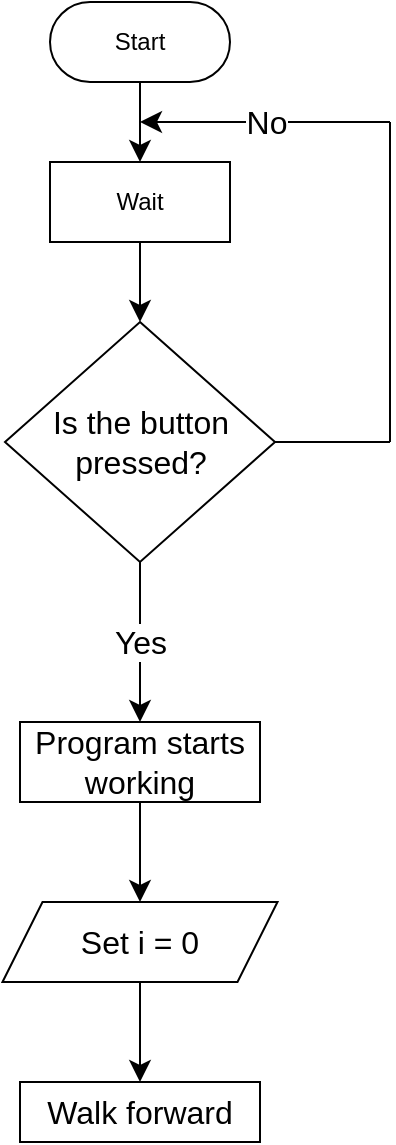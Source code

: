 <mxfile version="21.6.8" type="github">
  <diagram id="kgpKYQtTHZ0yAKxKKP6v" name="Page-1">
    <mxGraphModel dx="2376" dy="2336" grid="1" gridSize="10" guides="1" tooltips="1" connect="1" arrows="1" fold="1" page="1" pageScale="1" pageWidth="850" pageHeight="1100" math="0" shadow="0">
      <root>
        <mxCell id="0" />
        <mxCell id="1" parent="0" />
        <mxCell id="4tc-Ye8Xf14tp79s6xj0-21" value="Set i = 0" style="shape=parallelogram;perimeter=parallelogramPerimeter;whiteSpace=wrap;html=1;fixedSize=1;fontSize=16;" vertex="1" parent="1">
          <mxGeometry x="286.25" y="850" width="137.5" height="40" as="geometry" />
        </mxCell>
        <mxCell id="3nuBFxr9cyL0pnOWT2aG-6" value="Start" style="rounded=1;whiteSpace=wrap;html=1;arcSize=50;" parent="1" vertex="1">
          <mxGeometry x="310" y="400" width="90" height="40" as="geometry" />
        </mxCell>
        <mxCell id="3nuBFxr9cyL0pnOWT2aG-7" value="Wait" style="rounded=0;whiteSpace=wrap;html=1;" parent="1" vertex="1">
          <mxGeometry x="310" y="480" width="90" height="40" as="geometry" />
        </mxCell>
        <mxCell id="4tc-Ye8Xf14tp79s6xj0-3" value="" style="endArrow=classic;html=1;rounded=0;fontSize=12;startSize=8;endSize=8;curved=1;entryX=0.5;entryY=0;entryDx=0;entryDy=0;exitX=0.5;exitY=1;exitDx=0;exitDy=0;" edge="1" parent="1" source="3nuBFxr9cyL0pnOWT2aG-6" target="3nuBFxr9cyL0pnOWT2aG-7">
          <mxGeometry width="50" height="50" relative="1" as="geometry">
            <mxPoint x="295" y="460" as="sourcePoint" />
            <mxPoint x="310" y="470" as="targetPoint" />
          </mxGeometry>
        </mxCell>
        <mxCell id="4tc-Ye8Xf14tp79s6xj0-5" value="Is the button pressed?" style="rhombus;whiteSpace=wrap;html=1;fontSize=16;" vertex="1" parent="1">
          <mxGeometry x="287.5" y="560" width="135" height="120" as="geometry" />
        </mxCell>
        <mxCell id="4tc-Ye8Xf14tp79s6xj0-6" value="" style="endArrow=classic;html=1;rounded=0;fontSize=12;startSize=8;endSize=8;curved=1;exitX=0.5;exitY=1;exitDx=0;exitDy=0;entryX=0.5;entryY=0;entryDx=0;entryDy=0;" edge="1" parent="1" source="3nuBFxr9cyL0pnOWT2aG-7" target="4tc-Ye8Xf14tp79s6xj0-5">
          <mxGeometry width="50" height="50" relative="1" as="geometry">
            <mxPoint x="420" y="570" as="sourcePoint" />
            <mxPoint x="470" y="520" as="targetPoint" />
          </mxGeometry>
        </mxCell>
        <mxCell id="4tc-Ye8Xf14tp79s6xj0-7" value="Program starts working" style="rounded=0;whiteSpace=wrap;html=1;fontSize=16;" vertex="1" parent="1">
          <mxGeometry x="295" y="760" width="120" height="40" as="geometry" />
        </mxCell>
        <mxCell id="4tc-Ye8Xf14tp79s6xj0-13" value="" style="endArrow=classic;html=1;rounded=0;fontSize=12;startSize=8;endSize=8;curved=1;exitX=0.5;exitY=1;exitDx=0;exitDy=0;entryX=0.5;entryY=0;entryDx=0;entryDy=0;" edge="1" parent="1" source="4tc-Ye8Xf14tp79s6xj0-5" target="4tc-Ye8Xf14tp79s6xj0-7">
          <mxGeometry relative="1" as="geometry">
            <mxPoint x="420" y="590" as="sourcePoint" />
            <mxPoint x="520" y="590" as="targetPoint" />
          </mxGeometry>
        </mxCell>
        <mxCell id="4tc-Ye8Xf14tp79s6xj0-14" value="Yes" style="edgeLabel;resizable=0;html=1;align=center;verticalAlign=middle;fontSize=16;" connectable="0" vertex="1" parent="4tc-Ye8Xf14tp79s6xj0-13">
          <mxGeometry relative="1" as="geometry" />
        </mxCell>
        <mxCell id="4tc-Ye8Xf14tp79s6xj0-15" value="" style="endArrow=classic;html=1;rounded=0;fontSize=12;startSize=8;endSize=8;curved=1;entryX=0.5;entryY=0;entryDx=0;entryDy=0;" edge="1" parent="1">
          <mxGeometry relative="1" as="geometry">
            <mxPoint x="480" y="460" as="sourcePoint" />
            <mxPoint x="355" y="460" as="targetPoint" />
          </mxGeometry>
        </mxCell>
        <mxCell id="4tc-Ye8Xf14tp79s6xj0-16" value="No" style="edgeLabel;resizable=0;html=1;align=center;verticalAlign=middle;fontSize=16;" connectable="0" vertex="1" parent="4tc-Ye8Xf14tp79s6xj0-15">
          <mxGeometry relative="1" as="geometry" />
        </mxCell>
        <mxCell id="4tc-Ye8Xf14tp79s6xj0-18" value="" style="endArrow=none;html=1;rounded=0;fontSize=12;startSize=8;endSize=8;curved=1;" edge="1" parent="1">
          <mxGeometry width="50" height="50" relative="1" as="geometry">
            <mxPoint x="480" y="460" as="sourcePoint" />
            <mxPoint x="480" y="620" as="targetPoint" />
          </mxGeometry>
        </mxCell>
        <mxCell id="4tc-Ye8Xf14tp79s6xj0-19" value="" style="endArrow=none;html=1;rounded=0;fontSize=12;startSize=8;endSize=8;curved=1;exitX=1;exitY=0.5;exitDx=0;exitDy=0;" edge="1" parent="1" source="4tc-Ye8Xf14tp79s6xj0-5">
          <mxGeometry width="50" height="50" relative="1" as="geometry">
            <mxPoint x="415" y="700" as="sourcePoint" />
            <mxPoint x="480" y="620" as="targetPoint" />
          </mxGeometry>
        </mxCell>
        <mxCell id="4tc-Ye8Xf14tp79s6xj0-22" value="" style="endArrow=classic;html=1;rounded=0;fontSize=12;startSize=8;endSize=8;curved=1;exitX=0.5;exitY=1;exitDx=0;exitDy=0;entryX=0.5;entryY=0;entryDx=0;entryDy=0;" edge="1" parent="1" source="4tc-Ye8Xf14tp79s6xj0-7" target="4tc-Ye8Xf14tp79s6xj0-21">
          <mxGeometry width="50" height="50" relative="1" as="geometry">
            <mxPoint x="340" y="820" as="sourcePoint" />
            <mxPoint x="380" y="840" as="targetPoint" />
          </mxGeometry>
        </mxCell>
        <mxCell id="4tc-Ye8Xf14tp79s6xj0-27" value="Walk forward" style="rounded=0;whiteSpace=wrap;html=1;fontSize=16;" vertex="1" parent="1">
          <mxGeometry x="295" y="940" width="120" height="30" as="geometry" />
        </mxCell>
        <mxCell id="4tc-Ye8Xf14tp79s6xj0-28" value="" style="endArrow=classic;html=1;rounded=0;fontSize=12;startSize=8;endSize=8;curved=1;exitX=0.5;exitY=1;exitDx=0;exitDy=0;entryX=0.5;entryY=0;entryDx=0;entryDy=0;" edge="1" parent="1" source="4tc-Ye8Xf14tp79s6xj0-21" target="4tc-Ye8Xf14tp79s6xj0-27">
          <mxGeometry width="50" height="50" relative="1" as="geometry">
            <mxPoint x="350" y="990" as="sourcePoint" />
            <mxPoint x="400" y="940" as="targetPoint" />
          </mxGeometry>
        </mxCell>
      </root>
    </mxGraphModel>
  </diagram>
</mxfile>
